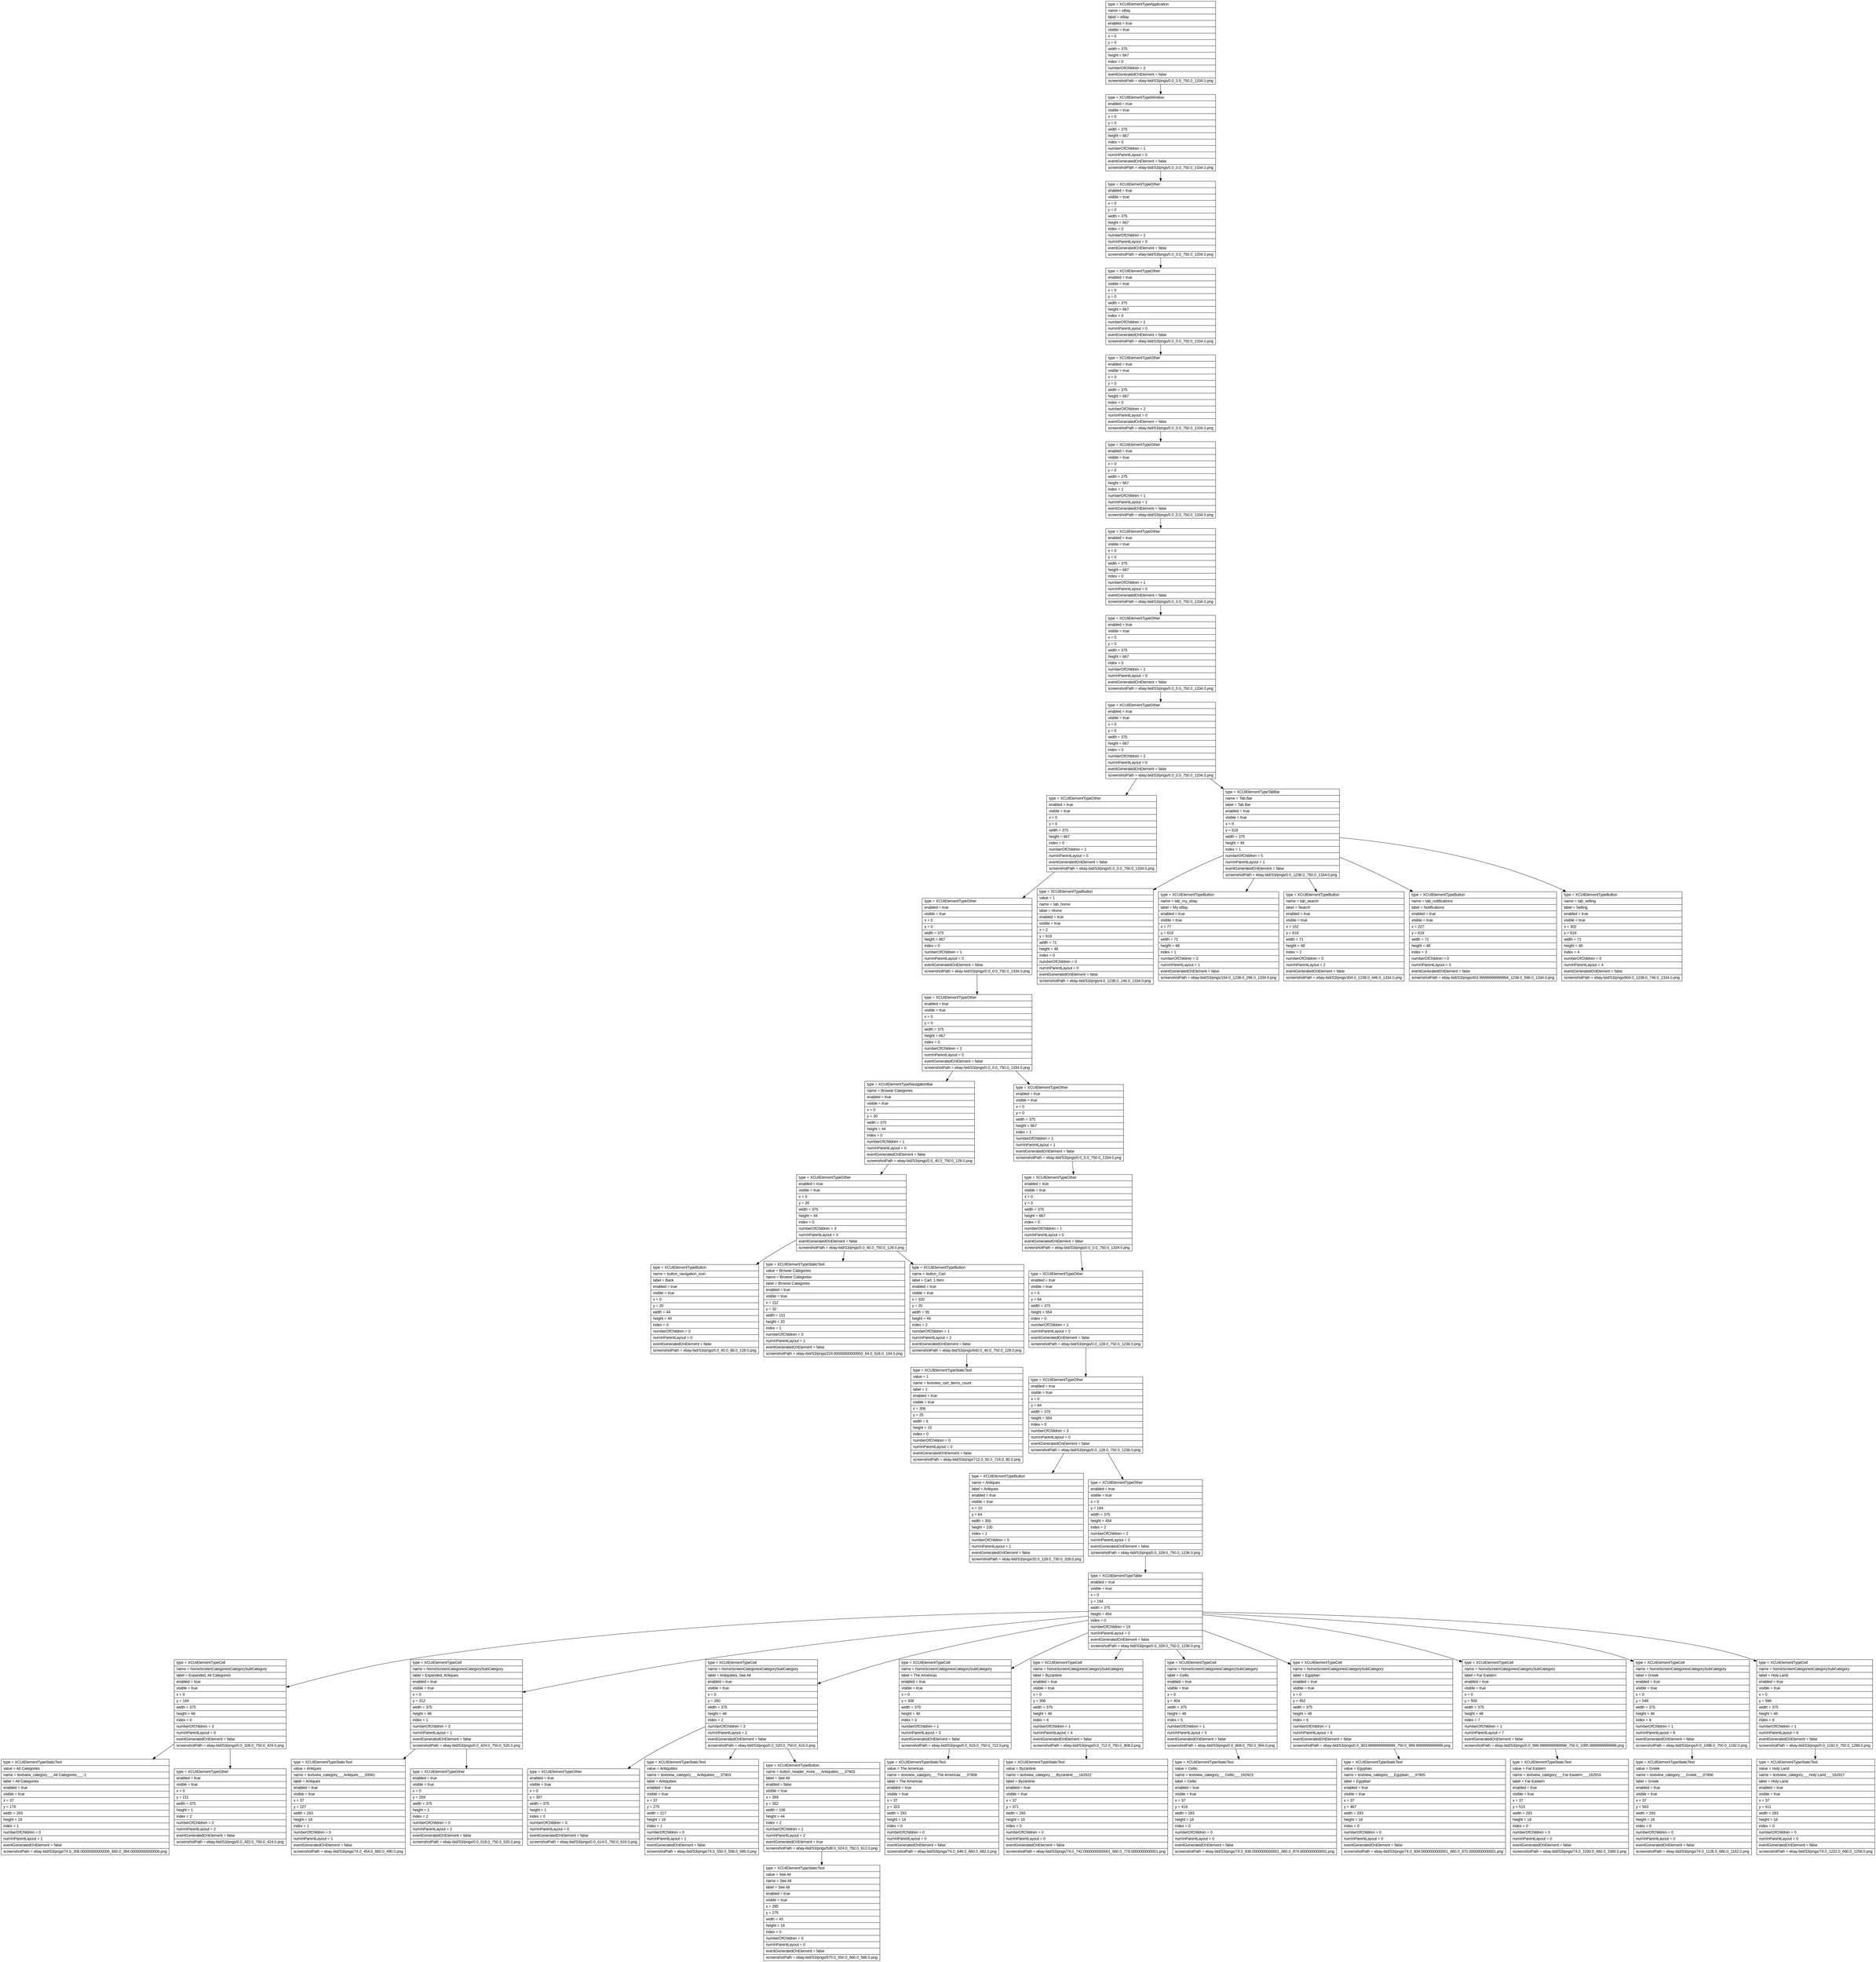 digraph Layout {

	node [shape=record fontname=Arial];

	0	[label="{type = XCUIElementTypeApplication\l|name = eBay\l|label = eBay\l|enabled = true\l|visible = true\l|x = 0\l|y = 0\l|width = 375\l|height = 667\l|index = 0\l|numberOfChildren = 2\l|eventGeneratedOnElement = false \l|screenshotPath = ebay-bid/S3/pngs/0.0_0.0_750.0_1334.0.png\l}"]
	1	[label="{type = XCUIElementTypeWindow\l|enabled = true\l|visible = true\l|x = 0\l|y = 0\l|width = 375\l|height = 667\l|index = 0\l|numberOfChildren = 1\l|numInParentLayout = 0\l|eventGeneratedOnElement = false \l|screenshotPath = ebay-bid/S3/pngs/0.0_0.0_750.0_1334.0.png\l}"]
	2	[label="{type = XCUIElementTypeOther\l|enabled = true\l|visible = true\l|x = 0\l|y = 0\l|width = 375\l|height = 667\l|index = 0\l|numberOfChildren = 1\l|numInParentLayout = 0\l|eventGeneratedOnElement = false \l|screenshotPath = ebay-bid/S3/pngs/0.0_0.0_750.0_1334.0.png\l}"]
	3	[label="{type = XCUIElementTypeOther\l|enabled = true\l|visible = true\l|x = 0\l|y = 0\l|width = 375\l|height = 667\l|index = 0\l|numberOfChildren = 1\l|numInParentLayout = 0\l|eventGeneratedOnElement = false \l|screenshotPath = ebay-bid/S3/pngs/0.0_0.0_750.0_1334.0.png\l}"]
	4	[label="{type = XCUIElementTypeOther\l|enabled = true\l|visible = true\l|x = 0\l|y = 0\l|width = 375\l|height = 667\l|index = 0\l|numberOfChildren = 2\l|numInParentLayout = 0\l|eventGeneratedOnElement = false \l|screenshotPath = ebay-bid/S3/pngs/0.0_0.0_750.0_1334.0.png\l}"]
	5	[label="{type = XCUIElementTypeOther\l|enabled = true\l|visible = true\l|x = 0\l|y = 0\l|width = 375\l|height = 667\l|index = 1\l|numberOfChildren = 1\l|numInParentLayout = 1\l|eventGeneratedOnElement = false \l|screenshotPath = ebay-bid/S3/pngs/0.0_0.0_750.0_1334.0.png\l}"]
	6	[label="{type = XCUIElementTypeOther\l|enabled = true\l|visible = true\l|x = 0\l|y = 0\l|width = 375\l|height = 667\l|index = 0\l|numberOfChildren = 1\l|numInParentLayout = 0\l|eventGeneratedOnElement = false \l|screenshotPath = ebay-bid/S3/pngs/0.0_0.0_750.0_1334.0.png\l}"]
	7	[label="{type = XCUIElementTypeOther\l|enabled = true\l|visible = true\l|x = 0\l|y = 0\l|width = 375\l|height = 667\l|index = 0\l|numberOfChildren = 1\l|numInParentLayout = 0\l|eventGeneratedOnElement = false \l|screenshotPath = ebay-bid/S3/pngs/0.0_0.0_750.0_1334.0.png\l}"]
	8	[label="{type = XCUIElementTypeOther\l|enabled = true\l|visible = true\l|x = 0\l|y = 0\l|width = 375\l|height = 667\l|index = 0\l|numberOfChildren = 2\l|numInParentLayout = 0\l|eventGeneratedOnElement = false \l|screenshotPath = ebay-bid/S3/pngs/0.0_0.0_750.0_1334.0.png\l}"]
	9	[label="{type = XCUIElementTypeOther\l|enabled = true\l|visible = true\l|x = 0\l|y = 0\l|width = 375\l|height = 667\l|index = 0\l|numberOfChildren = 1\l|numInParentLayout = 0\l|eventGeneratedOnElement = false \l|screenshotPath = ebay-bid/S3/pngs/0.0_0.0_750.0_1334.0.png\l}"]
	10	[label="{type = XCUIElementTypeTabBar\l|name = Tab Bar\l|label = Tab Bar\l|enabled = true\l|visible = true\l|x = 0\l|y = 618\l|width = 375\l|height = 49\l|index = 1\l|numberOfChildren = 5\l|numInParentLayout = 1\l|eventGeneratedOnElement = false \l|screenshotPath = ebay-bid/S3/pngs/0.0_1236.0_750.0_1334.0.png\l}"]
	11	[label="{type = XCUIElementTypeOther\l|enabled = true\l|visible = true\l|x = 0\l|y = 0\l|width = 375\l|height = 667\l|index = 0\l|numberOfChildren = 1\l|numInParentLayout = 0\l|eventGeneratedOnElement = false \l|screenshotPath = ebay-bid/S3/pngs/0.0_0.0_750.0_1334.0.png\l}"]
	12	[label="{type = XCUIElementTypeButton\l|value = 1\l|name = tab_home\l|label = Home\l|enabled = true\l|visible = true\l|x = 2\l|y = 619\l|width = 71\l|height = 48\l|index = 0\l|numberOfChildren = 0\l|numInParentLayout = 0\l|eventGeneratedOnElement = false \l|screenshotPath = ebay-bid/S3/pngs/4.0_1238.0_146.0_1334.0.png\l}"]
	13	[label="{type = XCUIElementTypeButton\l|name = tab_my_ebay\l|label = My eBay\l|enabled = true\l|visible = true\l|x = 77\l|y = 619\l|width = 71\l|height = 48\l|index = 1\l|numberOfChildren = 0\l|numInParentLayout = 1\l|eventGeneratedOnElement = false \l|screenshotPath = ebay-bid/S3/pngs/154.0_1238.0_296.0_1334.0.png\l}"]
	14	[label="{type = XCUIElementTypeButton\l|name = tab_search\l|label = Search\l|enabled = true\l|visible = true\l|x = 152\l|y = 619\l|width = 71\l|height = 48\l|index = 2\l|numberOfChildren = 0\l|numInParentLayout = 2\l|eventGeneratedOnElement = false \l|screenshotPath = ebay-bid/S3/pngs/304.0_1238.0_446.0_1334.0.png\l}"]
	15	[label="{type = XCUIElementTypeButton\l|name = tab_notifications\l|label = Notifications\l|enabled = true\l|visible = true\l|x = 227\l|y = 619\l|width = 71\l|height = 48\l|index = 3\l|numberOfChildren = 0\l|numInParentLayout = 3\l|eventGeneratedOnElement = false \l|screenshotPath = ebay-bid/S3/pngs/453.99999999999994_1238.0_596.0_1334.0.png\l}"]
	16	[label="{type = XCUIElementTypeButton\l|name = tab_selling\l|label = Selling\l|enabled = true\l|visible = true\l|x = 302\l|y = 619\l|width = 71\l|height = 48\l|index = 4\l|numberOfChildren = 0\l|numInParentLayout = 4\l|eventGeneratedOnElement = false \l|screenshotPath = ebay-bid/S3/pngs/604.0_1238.0_746.0_1334.0.png\l}"]
	17	[label="{type = XCUIElementTypeOther\l|enabled = true\l|visible = true\l|x = 0\l|y = 0\l|width = 375\l|height = 667\l|index = 0\l|numberOfChildren = 2\l|numInParentLayout = 0\l|eventGeneratedOnElement = false \l|screenshotPath = ebay-bid/S3/pngs/0.0_0.0_750.0_1334.0.png\l}"]
	18	[label="{type = XCUIElementTypeNavigationBar\l|name = Browse Categories\l|enabled = true\l|visible = true\l|x = 0\l|y = 20\l|width = 375\l|height = 44\l|index = 0\l|numberOfChildren = 1\l|numInParentLayout = 0\l|eventGeneratedOnElement = false \l|screenshotPath = ebay-bid/S3/pngs/0.0_40.0_750.0_128.0.png\l}"]
	19	[label="{type = XCUIElementTypeOther\l|enabled = true\l|visible = true\l|x = 0\l|y = 0\l|width = 375\l|height = 667\l|index = 1\l|numberOfChildren = 1\l|numInParentLayout = 1\l|eventGeneratedOnElement = false \l|screenshotPath = ebay-bid/S3/pngs/0.0_0.0_750.0_1334.0.png\l}"]
	20	[label="{type = XCUIElementTypeOther\l|enabled = true\l|visible = true\l|x = 0\l|y = 20\l|width = 375\l|height = 44\l|index = 0\l|numberOfChildren = 3\l|numInParentLayout = 0\l|eventGeneratedOnElement = false \l|screenshotPath = ebay-bid/S3/pngs/0.0_40.0_750.0_128.0.png\l}"]
	21	[label="{type = XCUIElementTypeOther\l|enabled = true\l|visible = true\l|x = 0\l|y = 0\l|width = 375\l|height = 667\l|index = 0\l|numberOfChildren = 1\l|numInParentLayout = 0\l|eventGeneratedOnElement = false \l|screenshotPath = ebay-bid/S3/pngs/0.0_0.0_750.0_1334.0.png\l}"]
	22	[label="{type = XCUIElementTypeButton\l|name = button_navigation_icon\l|label = Back\l|enabled = true\l|visible = true\l|x = 0\l|y = 20\l|width = 44\l|height = 44\l|index = 0\l|numberOfChildren = 0\l|numInParentLayout = 0\l|eventGeneratedOnElement = false \l|screenshotPath = ebay-bid/S3/pngs/0.0_40.0_88.0_128.0.png\l}"]
	23	[label="{type = XCUIElementTypeStaticText\l|value = Browse Categories\l|name = Browse Categories\l|label = Browse Categories\l|enabled = true\l|visible = true\l|x = 112\l|y = 32\l|width = 151\l|height = 20\l|index = 1\l|numberOfChildren = 0\l|numInParentLayout = 1\l|eventGeneratedOnElement = false \l|screenshotPath = ebay-bid/S3/pngs/224.00000000000003_64.0_526.0_104.0.png\l}"]
	24	[label="{type = XCUIElementTypeButton\l|name = button_Cart\l|label = Cart, 1 Item\l|enabled = true\l|visible = true\l|x = 320\l|y = 20\l|width = 55\l|height = 44\l|index = 2\l|numberOfChildren = 1\l|numInParentLayout = 2\l|eventGeneratedOnElement = false \l|screenshotPath = ebay-bid/S3/pngs/640.0_40.0_750.0_128.0.png\l}"]
	25	[label="{type = XCUIElementTypeOther\l|enabled = true\l|visible = true\l|x = 0\l|y = 64\l|width = 375\l|height = 554\l|index = 0\l|numberOfChildren = 1\l|numInParentLayout = 0\l|eventGeneratedOnElement = false \l|screenshotPath = ebay-bid/S3/pngs/0.0_128.0_750.0_1236.0.png\l}"]
	26	[label="{type = XCUIElementTypeStaticText\l|value = 1\l|name = textview_cart_items_count\l|label = 1\l|enabled = true\l|visible = true\l|x = 356\l|y = 25\l|width = 6\l|height = 15\l|index = 0\l|numberOfChildren = 0\l|numInParentLayout = 0\l|eventGeneratedOnElement = false \l|screenshotPath = ebay-bid/S3/pngs/712.0_50.0_724.0_80.0.png\l}"]
	27	[label="{type = XCUIElementTypeOther\l|enabled = true\l|visible = true\l|x = 0\l|y = 64\l|width = 375\l|height = 554\l|index = 0\l|numberOfChildren = 3\l|numInParentLayout = 0\l|eventGeneratedOnElement = false \l|screenshotPath = ebay-bid/S3/pngs/0.0_128.0_750.0_1236.0.png\l}"]
	28	[label="{type = XCUIElementTypeButton\l|name = Antiques\l|label = Antiques\l|enabled = true\l|visible = true\l|x = 10\l|y = 64\l|width = 355\l|height = 100\l|index = 1\l|numberOfChildren = 0\l|numInParentLayout = 1\l|eventGeneratedOnElement = false \l|screenshotPath = ebay-bid/S3/pngs/20.0_128.0_730.0_328.0.png\l}"]
	29	[label="{type = XCUIElementTypeOther\l|enabled = true\l|visible = true\l|x = 0\l|y = 164\l|width = 375\l|height = 454\l|index = 2\l|numberOfChildren = 2\l|numInParentLayout = 2\l|eventGeneratedOnElement = false \l|screenshotPath = ebay-bid/S3/pngs/0.0_328.0_750.0_1236.0.png\l}"]
	30	[label="{type = XCUIElementTypeTable\l|enabled = true\l|visible = true\l|x = 0\l|y = 164\l|width = 375\l|height = 454\l|index = 0\l|numberOfChildren = 19\l|numInParentLayout = 0\l|eventGeneratedOnElement = false \l|screenshotPath = ebay-bid/S3/pngs/0.0_328.0_750.0_1236.0.png\l}"]
	31	[label="{type = XCUIElementTypeCell\l|name = homeScreenCategoriesCategorySubCategory\l|label = Expanded, All Categories\l|enabled = true\l|visible = true\l|x = 0\l|y = 164\l|width = 375\l|height = 48\l|index = 0\l|numberOfChildren = 3\l|numInParentLayout = 0\l|eventGeneratedOnElement = false \l|screenshotPath = ebay-bid/S3/pngs/0.0_328.0_750.0_424.0.png\l}"]
	32	[label="{type = XCUIElementTypeCell\l|name = homeScreenCategoriesCategorySubCategory\l|label = Expanded, Antiques\l|enabled = true\l|visible = true\l|x = 0\l|y = 212\l|width = 375\l|height = 48\l|index = 1\l|numberOfChildren = 3\l|numInParentLayout = 1\l|eventGeneratedOnElement = false \l|screenshotPath = ebay-bid/S3/pngs/0.0_424.0_750.0_520.0.png\l}"]
	33	[label="{type = XCUIElementTypeCell\l|name = homeScreenCategoriesCategorySubCategory\l|label = Antiquities, See All\l|enabled = true\l|visible = true\l|x = 0\l|y = 260\l|width = 375\l|height = 48\l|index = 2\l|numberOfChildren = 3\l|numInParentLayout = 2\l|eventGeneratedOnElement = false \l|screenshotPath = ebay-bid/S3/pngs/0.0_520.0_750.0_616.0.png\l}"]
	34	[label="{type = XCUIElementTypeCell\l|name = homeScreenCategoriesCategorySubCategory\l|label = The Americas\l|enabled = true\l|visible = true\l|x = 0\l|y = 308\l|width = 375\l|height = 48\l|index = 3\l|numberOfChildren = 1\l|numInParentLayout = 3\l|eventGeneratedOnElement = false \l|screenshotPath = ebay-bid/S3/pngs/0.0_616.0_750.0_712.0.png\l}"]
	35	[label="{type = XCUIElementTypeCell\l|name = homeScreenCategoriesCategorySubCategory\l|label = Byzantine\l|enabled = true\l|visible = true\l|x = 0\l|y = 356\l|width = 375\l|height = 48\l|index = 4\l|numberOfChildren = 1\l|numInParentLayout = 4\l|eventGeneratedOnElement = false \l|screenshotPath = ebay-bid/S3/pngs/0.0_712.0_750.0_808.0.png\l}"]
	36	[label="{type = XCUIElementTypeCell\l|name = homeScreenCategoriesCategorySubCategory\l|label = Celtic\l|enabled = true\l|visible = true\l|x = 0\l|y = 404\l|width = 375\l|height = 48\l|index = 5\l|numberOfChildren = 1\l|numInParentLayout = 5\l|eventGeneratedOnElement = false \l|screenshotPath = ebay-bid/S3/pngs/0.0_808.0_750.0_904.0.png\l}"]
	37	[label="{type = XCUIElementTypeCell\l|name = homeScreenCategoriesCategorySubCategory\l|label = Egyptian\l|enabled = true\l|visible = true\l|x = 0\l|y = 452\l|width = 375\l|height = 48\l|index = 6\l|numberOfChildren = 1\l|numInParentLayout = 6\l|eventGeneratedOnElement = false \l|screenshotPath = ebay-bid/S3/pngs/0.0_903.9999999999999_750.0_999.9999999999999.png\l}"]
	38	[label="{type = XCUIElementTypeCell\l|name = homeScreenCategoriesCategorySubCategory\l|label = Far Eastern\l|enabled = true\l|visible = true\l|x = 0\l|y = 500\l|width = 375\l|height = 48\l|index = 7\l|numberOfChildren = 1\l|numInParentLayout = 7\l|eventGeneratedOnElement = false \l|screenshotPath = ebay-bid/S3/pngs/0.0_999.9999999999999_750.0_1095.9999999999998.png\l}"]
	39	[label="{type = XCUIElementTypeCell\l|name = homeScreenCategoriesCategorySubCategory\l|label = Greek\l|enabled = true\l|visible = true\l|x = 0\l|y = 548\l|width = 375\l|height = 48\l|index = 8\l|numberOfChildren = 1\l|numInParentLayout = 8\l|eventGeneratedOnElement = false \l|screenshotPath = ebay-bid/S3/pngs/0.0_1096.0_750.0_1192.0.png\l}"]
	40	[label="{type = XCUIElementTypeCell\l|name = homeScreenCategoriesCategorySubCategory\l|label = Holy Land\l|enabled = true\l|visible = true\l|x = 0\l|y = 596\l|width = 375\l|height = 48\l|index = 9\l|numberOfChildren = 1\l|numInParentLayout = 9\l|eventGeneratedOnElement = false \l|screenshotPath = ebay-bid/S3/pngs/0.0_1192.0_750.0_1288.0.png\l}"]
	41	[label="{type = XCUIElementTypeStaticText\l|value = All Categories\l|name = textview_category___All Categories___-1\l|label = All Categories\l|enabled = true\l|visible = true\l|x = 37\l|y = 179\l|width = 293\l|height = 18\l|index = 1\l|numberOfChildren = 0\l|numInParentLayout = 1\l|eventGeneratedOnElement = false \l|screenshotPath = ebay-bid/S3/pngs/74.0_358.00000000000006_660.0_394.00000000000006.png\l}"]
	42	[label="{type = XCUIElementTypeOther\l|enabled = true\l|visible = true\l|x = 0\l|y = 211\l|width = 375\l|height = 1\l|index = 2\l|numberOfChildren = 0\l|numInParentLayout = 2\l|eventGeneratedOnElement = false \l|screenshotPath = ebay-bid/S3/pngs/0.0_422.0_750.0_424.0.png\l}"]
	43	[label="{type = XCUIElementTypeStaticText\l|value = Antiques\l|name = textview_category___Antiques___20081\l|label = Antiques\l|enabled = true\l|visible = true\l|x = 37\l|y = 227\l|width = 293\l|height = 18\l|index = 1\l|numberOfChildren = 0\l|numInParentLayout = 1\l|eventGeneratedOnElement = false \l|screenshotPath = ebay-bid/S3/pngs/74.0_454.0_660.0_490.0.png\l}"]
	44	[label="{type = XCUIElementTypeOther\l|enabled = true\l|visible = true\l|x = 0\l|y = 259\l|width = 375\l|height = 1\l|index = 2\l|numberOfChildren = 0\l|numInParentLayout = 2\l|eventGeneratedOnElement = false \l|screenshotPath = ebay-bid/S3/pngs/0.0_518.0_750.0_520.0.png\l}"]
	45	[label="{type = XCUIElementTypeOther\l|enabled = true\l|visible = true\l|x = 0\l|y = 307\l|width = 375\l|height = 1\l|index = 0\l|numberOfChildren = 0\l|numInParentLayout = 0\l|eventGeneratedOnElement = false \l|screenshotPath = ebay-bid/S3/pngs/0.0_614.0_750.0_616.0.png\l}"]
	46	[label="{type = XCUIElementTypeStaticText\l|value = Antiquities\l|name = textview_category___Antiquities___37903\l|label = Antiquities\l|enabled = true\l|visible = true\l|x = 37\l|y = 275\l|width = 217\l|height = 18\l|index = 1\l|numberOfChildren = 0\l|numInParentLayout = 1\l|eventGeneratedOnElement = false \l|screenshotPath = ebay-bid/S3/pngs/74.0_550.0_508.0_586.0.png\l}"]
	47	[label="{type = XCUIElementTypeButton\l|name = button_header_more___Antiquities___37903\l|label = See All\l|enabled = false\l|visible = true\l|x = 269\l|y = 262\l|width = 106\l|height = 44\l|index = 2\l|numberOfChildren = 1\l|numInParentLayout = 2\l|eventGeneratedOnElement = true \l|screenshotPath = ebay-bid/S3/pngs/538.0_524.0_750.0_612.0.png\l}"]
	48	[label="{type = XCUIElementTypeStaticText\l|value = The Americas\l|name = textview_category___The Americas___37908\l|label = The Americas\l|enabled = true\l|visible = true\l|x = 37\l|y = 323\l|width = 293\l|height = 18\l|index = 0\l|numberOfChildren = 0\l|numInParentLayout = 0\l|eventGeneratedOnElement = false \l|screenshotPath = ebay-bid/S3/pngs/74.0_646.0_660.0_682.0.png\l}"]
	49	[label="{type = XCUIElementTypeStaticText\l|value = Byzantine\l|name = textview_category___Byzantine___162922\l|label = Byzantine\l|enabled = true\l|visible = true\l|x = 37\l|y = 371\l|width = 293\l|height = 18\l|index = 0\l|numberOfChildren = 0\l|numInParentLayout = 0\l|eventGeneratedOnElement = false \l|screenshotPath = ebay-bid/S3/pngs/74.0_742.0000000000001_660.0_778.0000000000001.png\l}"]
	50	[label="{type = XCUIElementTypeStaticText\l|value = Celtic\l|name = textview_category___Celtic___162923\l|label = Celtic\l|enabled = true\l|visible = true\l|x = 37\l|y = 419\l|width = 293\l|height = 18\l|index = 0\l|numberOfChildren = 0\l|numInParentLayout = 0\l|eventGeneratedOnElement = false \l|screenshotPath = ebay-bid/S3/pngs/74.0_838.0000000000001_660.0_874.0000000000001.png\l}"]
	51	[label="{type = XCUIElementTypeStaticText\l|value = Egyptian\l|name = textview_category___Egyptian___37905\l|label = Egyptian\l|enabled = true\l|visible = true\l|x = 37\l|y = 467\l|width = 293\l|height = 18\l|index = 0\l|numberOfChildren = 0\l|numInParentLayout = 0\l|eventGeneratedOnElement = false \l|screenshotPath = ebay-bid/S3/pngs/74.0_934.0000000000001_660.0_970.0000000000001.png\l}"]
	52	[label="{type = XCUIElementTypeStaticText\l|value = Far Eastern\l|name = textview_category___Far Eastern___162916\l|label = Far Eastern\l|enabled = true\l|visible = true\l|x = 37\l|y = 515\l|width = 293\l|height = 18\l|index = 0\l|numberOfChildren = 0\l|numInParentLayout = 0\l|eventGeneratedOnElement = false \l|screenshotPath = ebay-bid/S3/pngs/74.0_1030.0_660.0_1066.0.png\l}"]
	53	[label="{type = XCUIElementTypeStaticText\l|value = Greek\l|name = textview_category___Greek___37906\l|label = Greek\l|enabled = true\l|visible = true\l|x = 37\l|y = 563\l|width = 293\l|height = 18\l|index = 0\l|numberOfChildren = 0\l|numInParentLayout = 0\l|eventGeneratedOnElement = false \l|screenshotPath = ebay-bid/S3/pngs/74.0_1126.0_660.0_1162.0.png\l}"]
	54	[label="{type = XCUIElementTypeStaticText\l|value = Holy Land\l|name = textview_category___Holy Land___162917\l|label = Holy Land\l|enabled = true\l|visible = true\l|x = 37\l|y = 611\l|width = 293\l|height = 18\l|index = 0\l|numberOfChildren = 0\l|numInParentLayout = 0\l|eventGeneratedOnElement = false \l|screenshotPath = ebay-bid/S3/pngs/74.0_1222.0_660.0_1258.0.png\l}"]
	55	[label="{type = XCUIElementTypeStaticText\l|value = See All\l|name = See All\l|label = See All\l|enabled = true\l|visible = true\l|x = 285\l|y = 275\l|width = 45\l|height = 18\l|index = 0\l|numberOfChildren = 0\l|numInParentLayout = 0\l|eventGeneratedOnElement = false \l|screenshotPath = ebay-bid/S3/pngs/570.0_550.0_660.0_586.0.png\l}"]


	0 -> 1
	1 -> 2
	2 -> 3
	3 -> 4
	4 -> 5
	5 -> 6
	6 -> 7
	7 -> 8
	8 -> 9
	8 -> 10
	9 -> 11
	10 -> 12
	10 -> 13
	10 -> 14
	10 -> 15
	10 -> 16
	11 -> 17
	17 -> 18
	17 -> 19
	18 -> 20
	19 -> 21
	20 -> 22
	20 -> 23
	20 -> 24
	21 -> 25
	24 -> 26
	25 -> 27
	27 -> 28
	27 -> 29
	29 -> 30
	30 -> 31
	30 -> 32
	30 -> 33
	30 -> 34
	30 -> 35
	30 -> 36
	30 -> 37
	30 -> 38
	30 -> 39
	30 -> 40
	31 -> 41
	31 -> 42
	32 -> 43
	32 -> 44
	33 -> 45
	33 -> 46
	33 -> 47
	34 -> 48
	35 -> 49
	36 -> 50
	37 -> 51
	38 -> 52
	39 -> 53
	40 -> 54
	47 -> 55


}